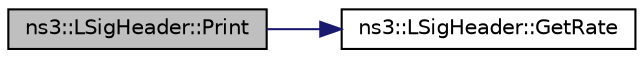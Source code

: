 digraph "ns3::LSigHeader::Print"
{
 // LATEX_PDF_SIZE
  edge [fontname="Helvetica",fontsize="10",labelfontname="Helvetica",labelfontsize="10"];
  node [fontname="Helvetica",fontsize="10",shape=record];
  rankdir="LR";
  Node1 [label="ns3::LSigHeader::Print",height=0.2,width=0.4,color="black", fillcolor="grey75", style="filled", fontcolor="black",tooltip=" "];
  Node1 -> Node2 [color="midnightblue",fontsize="10",style="solid",fontname="Helvetica"];
  Node2 [label="ns3::LSigHeader::GetRate",height=0.2,width=0.4,color="black", fillcolor="white", style="filled",URL="$classns3_1_1_l_sig_header.html#ad82aabf43bf12f0c2d4da0dfeadb6504",tooltip="Return the RATE field of L-SIG (in bit/s)."];
}
